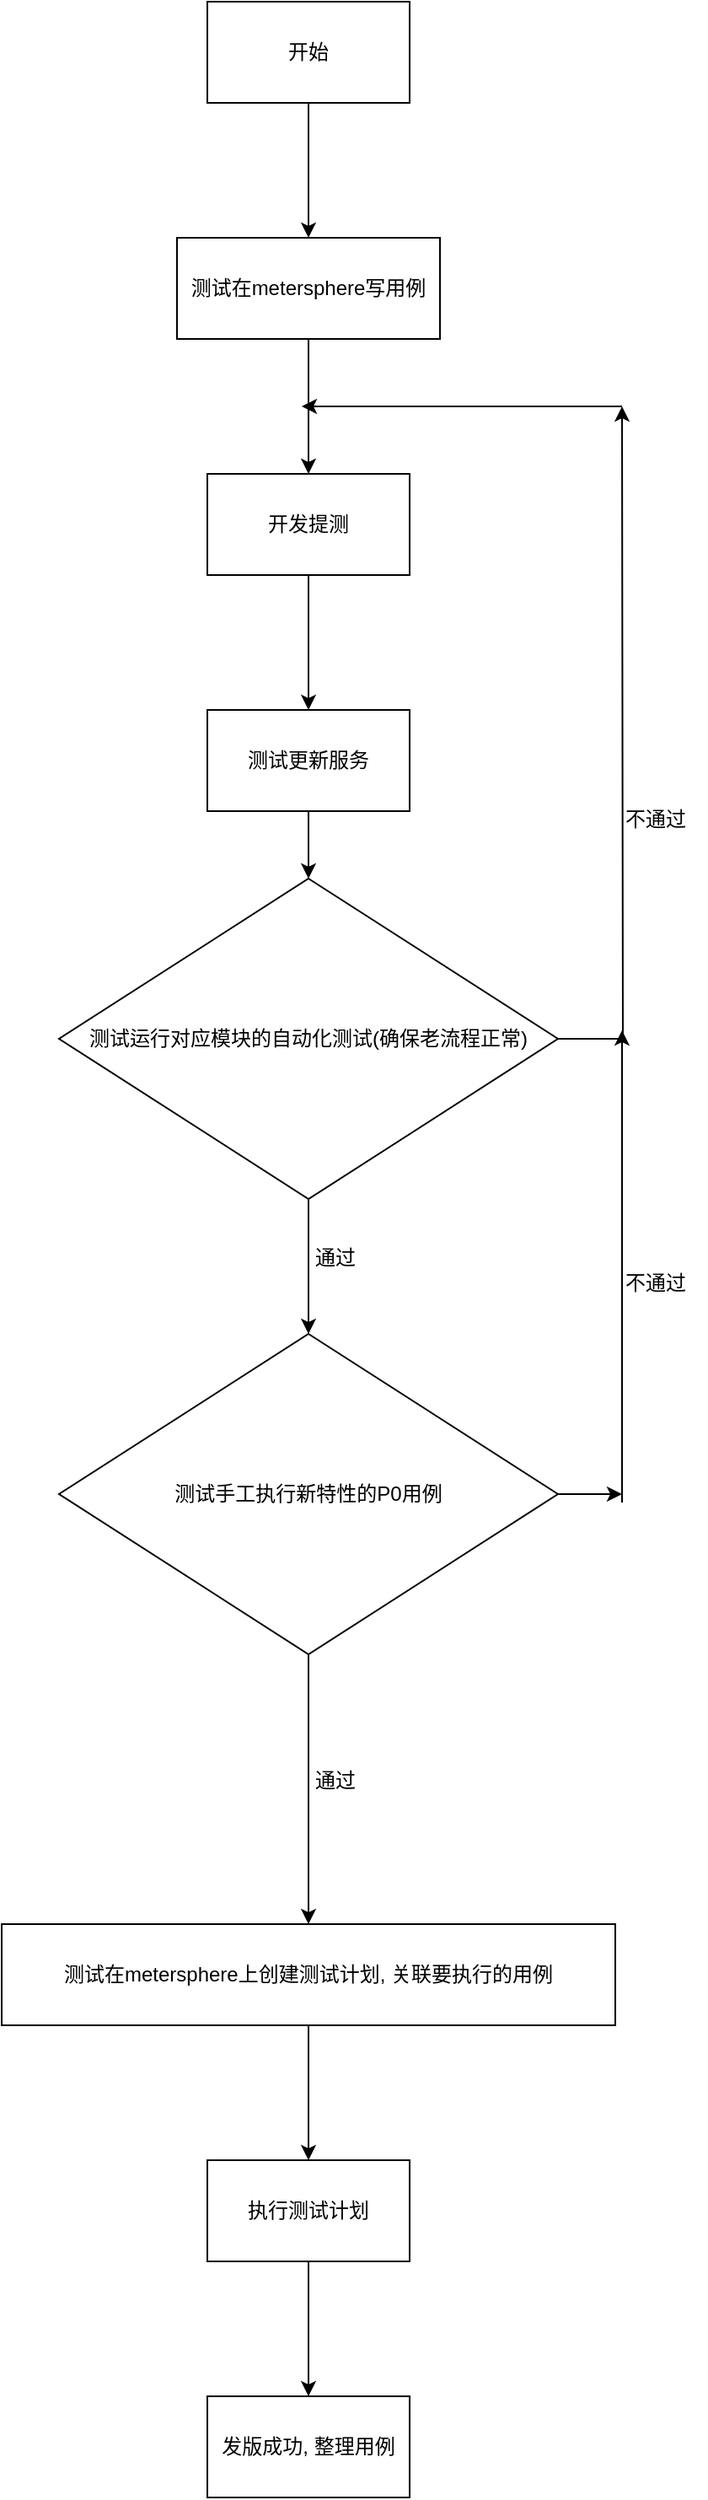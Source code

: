 <mxfile version="26.0.14">
  <diagram name="第 1 页" id="3jUZVEViRopHYDcyIWiC">
    <mxGraphModel dx="2076" dy="2277" grid="1" gridSize="10" guides="1" tooltips="1" connect="1" arrows="1" fold="1" page="1" pageScale="1" pageWidth="827" pageHeight="1169" math="0" shadow="0">
      <root>
        <mxCell id="0" />
        <mxCell id="1" parent="0" />
        <mxCell id="AzS7eBasfkwTEjujnU1a-3" value="" style="edgeStyle=orthogonalEdgeStyle;rounded=0;orthogonalLoop=1;jettySize=auto;html=1;" edge="1" parent="1" source="AzS7eBasfkwTEjujnU1a-1" target="AzS7eBasfkwTEjujnU1a-2">
          <mxGeometry relative="1" as="geometry" />
        </mxCell>
        <mxCell id="AzS7eBasfkwTEjujnU1a-1" value="开发提测" style="rounded=0;whiteSpace=wrap;html=1;" vertex="1" parent="1">
          <mxGeometry x="354" y="120" width="120" height="60" as="geometry" />
        </mxCell>
        <mxCell id="AzS7eBasfkwTEjujnU1a-10" value="" style="edgeStyle=orthogonalEdgeStyle;rounded=0;orthogonalLoop=1;jettySize=auto;html=1;" edge="1" parent="1" source="AzS7eBasfkwTEjujnU1a-2" target="AzS7eBasfkwTEjujnU1a-9">
          <mxGeometry relative="1" as="geometry" />
        </mxCell>
        <mxCell id="AzS7eBasfkwTEjujnU1a-2" value="测试更新服务" style="rounded=0;whiteSpace=wrap;html=1;" vertex="1" parent="1">
          <mxGeometry x="354" y="260" width="120" height="60" as="geometry" />
        </mxCell>
        <mxCell id="AzS7eBasfkwTEjujnU1a-14" value="" style="edgeStyle=orthogonalEdgeStyle;rounded=0;orthogonalLoop=1;jettySize=auto;html=1;" edge="1" parent="1" source="AzS7eBasfkwTEjujnU1a-9">
          <mxGeometry relative="1" as="geometry">
            <mxPoint x="600" y="80" as="targetPoint" />
          </mxGeometry>
        </mxCell>
        <mxCell id="AzS7eBasfkwTEjujnU1a-18" value="" style="edgeStyle=orthogonalEdgeStyle;rounded=0;orthogonalLoop=1;jettySize=auto;html=1;" edge="1" parent="1" source="AzS7eBasfkwTEjujnU1a-9" target="AzS7eBasfkwTEjujnU1a-17">
          <mxGeometry relative="1" as="geometry" />
        </mxCell>
        <mxCell id="AzS7eBasfkwTEjujnU1a-9" value="测试运行对应模块的自动化测试(确保老流程正常)" style="rhombus;whiteSpace=wrap;html=1;rounded=0;" vertex="1" parent="1">
          <mxGeometry x="266" y="360" width="296" height="190" as="geometry" />
        </mxCell>
        <mxCell id="AzS7eBasfkwTEjujnU1a-26" value="" style="edgeStyle=orthogonalEdgeStyle;rounded=0;orthogonalLoop=1;jettySize=auto;html=1;" edge="1" parent="1" source="AzS7eBasfkwTEjujnU1a-11" target="AzS7eBasfkwTEjujnU1a-1">
          <mxGeometry relative="1" as="geometry" />
        </mxCell>
        <mxCell id="AzS7eBasfkwTEjujnU1a-11" value="测试在metersphere写用例" style="rounded=0;whiteSpace=wrap;html=1;" vertex="1" parent="1">
          <mxGeometry x="336" y="-20" width="156" height="60" as="geometry" />
        </mxCell>
        <mxCell id="AzS7eBasfkwTEjujnU1a-15" value="" style="endArrow=classic;html=1;rounded=0;" edge="1" parent="1">
          <mxGeometry width="50" height="50" relative="1" as="geometry">
            <mxPoint x="600" y="80" as="sourcePoint" />
            <mxPoint x="410" y="80" as="targetPoint" />
          </mxGeometry>
        </mxCell>
        <mxCell id="AzS7eBasfkwTEjujnU1a-16" value="不通过" style="text;html=1;align=center;verticalAlign=middle;whiteSpace=wrap;rounded=0;" vertex="1" parent="1">
          <mxGeometry x="590" y="310" width="60" height="30" as="geometry" />
        </mxCell>
        <mxCell id="AzS7eBasfkwTEjujnU1a-24" value="" style="edgeStyle=orthogonalEdgeStyle;rounded=0;orthogonalLoop=1;jettySize=auto;html=1;" edge="1" parent="1" source="AzS7eBasfkwTEjujnU1a-17" target="AzS7eBasfkwTEjujnU1a-23">
          <mxGeometry relative="1" as="geometry" />
        </mxCell>
        <mxCell id="AzS7eBasfkwTEjujnU1a-17" value="测试手工执行新特性的P0用例" style="rhombus;whiteSpace=wrap;html=1;rounded=0;" vertex="1" parent="1">
          <mxGeometry x="266" y="630" width="296" height="190" as="geometry" />
        </mxCell>
        <mxCell id="AzS7eBasfkwTEjujnU1a-19" value="" style="endArrow=classic;html=1;rounded=0;exitX=1;exitY=0.5;exitDx=0;exitDy=0;" edge="1" parent="1" source="AzS7eBasfkwTEjujnU1a-17">
          <mxGeometry width="50" height="50" relative="1" as="geometry">
            <mxPoint x="390" y="570" as="sourcePoint" />
            <mxPoint x="600" y="725" as="targetPoint" />
          </mxGeometry>
        </mxCell>
        <mxCell id="AzS7eBasfkwTEjujnU1a-20" value="" style="endArrow=classic;html=1;rounded=0;" edge="1" parent="1">
          <mxGeometry width="50" height="50" relative="1" as="geometry">
            <mxPoint x="600" y="730" as="sourcePoint" />
            <mxPoint x="600" y="450" as="targetPoint" />
          </mxGeometry>
        </mxCell>
        <mxCell id="AzS7eBasfkwTEjujnU1a-21" value="不通过" style="text;html=1;align=center;verticalAlign=middle;whiteSpace=wrap;rounded=0;" vertex="1" parent="1">
          <mxGeometry x="590" y="585" width="60" height="30" as="geometry" />
        </mxCell>
        <mxCell id="AzS7eBasfkwTEjujnU1a-22" value="通过" style="text;html=1;align=center;verticalAlign=middle;whiteSpace=wrap;rounded=0;" vertex="1" parent="1">
          <mxGeometry x="400" y="570" width="60" height="30" as="geometry" />
        </mxCell>
        <mxCell id="AzS7eBasfkwTEjujnU1a-43" value="" style="edgeStyle=orthogonalEdgeStyle;rounded=0;orthogonalLoop=1;jettySize=auto;html=1;" edge="1" parent="1" source="AzS7eBasfkwTEjujnU1a-23" target="AzS7eBasfkwTEjujnU1a-42">
          <mxGeometry relative="1" as="geometry" />
        </mxCell>
        <mxCell id="AzS7eBasfkwTEjujnU1a-23" value="测试在metersphere上创建测试计划, 关联要执行的用例" style="whiteSpace=wrap;html=1;rounded=0;" vertex="1" parent="1">
          <mxGeometry x="232" y="980" width="364" height="60" as="geometry" />
        </mxCell>
        <mxCell id="AzS7eBasfkwTEjujnU1a-29" value="" style="edgeStyle=orthogonalEdgeStyle;rounded=0;orthogonalLoop=1;jettySize=auto;html=1;" edge="1" parent="1" source="AzS7eBasfkwTEjujnU1a-27" target="AzS7eBasfkwTEjujnU1a-11">
          <mxGeometry relative="1" as="geometry" />
        </mxCell>
        <mxCell id="AzS7eBasfkwTEjujnU1a-27" value="开始" style="whiteSpace=wrap;html=1;rounded=0;" vertex="1" parent="1">
          <mxGeometry x="354" y="-160" width="120" height="60" as="geometry" />
        </mxCell>
        <mxCell id="AzS7eBasfkwTEjujnU1a-30" value="通过" style="text;html=1;align=center;verticalAlign=middle;whiteSpace=wrap;rounded=0;" vertex="1" parent="1">
          <mxGeometry x="400" y="880" width="60" height="30" as="geometry" />
        </mxCell>
        <mxCell id="AzS7eBasfkwTEjujnU1a-45" value="" style="edgeStyle=orthogonalEdgeStyle;rounded=0;orthogonalLoop=1;jettySize=auto;html=1;" edge="1" parent="1" source="AzS7eBasfkwTEjujnU1a-42" target="AzS7eBasfkwTEjujnU1a-44">
          <mxGeometry relative="1" as="geometry" />
        </mxCell>
        <mxCell id="AzS7eBasfkwTEjujnU1a-42" value="执行测试计划" style="whiteSpace=wrap;html=1;rounded=0;" vertex="1" parent="1">
          <mxGeometry x="354" y="1120" width="120" height="60" as="geometry" />
        </mxCell>
        <mxCell id="AzS7eBasfkwTEjujnU1a-44" value="发版成功, 整理用例" style="whiteSpace=wrap;html=1;rounded=0;" vertex="1" parent="1">
          <mxGeometry x="354" y="1260" width="120" height="60" as="geometry" />
        </mxCell>
      </root>
    </mxGraphModel>
  </diagram>
</mxfile>
